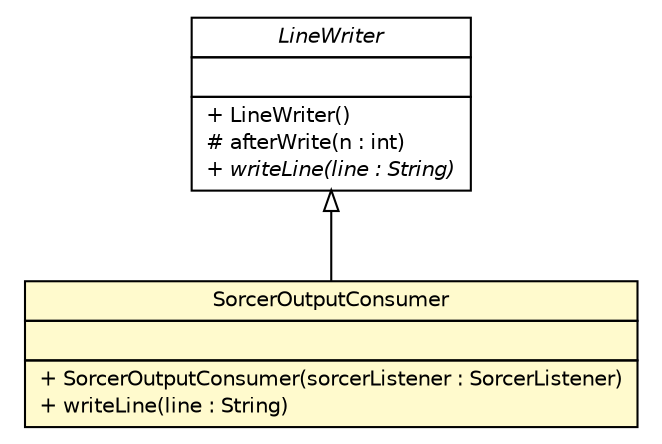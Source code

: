 #!/usr/local/bin/dot
#
# Class diagram 
# Generated by UMLGraph version R5_6 (http://www.umlgraph.org/)
#

digraph G {
	edge [fontname="Helvetica",fontsize=10,labelfontname="Helvetica",labelfontsize=10];
	node [fontname="Helvetica",fontsize=10,shape=plaintext];
	nodesep=0.25;
	ranksep=0.5;
	// sorcer.util.io.LineWriter
	c451262 [label=<<table title="sorcer.util.io.LineWriter" border="0" cellborder="1" cellspacing="0" cellpadding="2" port="p" href="../util/io/LineWriter.html">
		<tr><td><table border="0" cellspacing="0" cellpadding="1">
<tr><td align="center" balign="center"><font face="Helvetica-Oblique"> LineWriter </font></td></tr>
		</table></td></tr>
		<tr><td><table border="0" cellspacing="0" cellpadding="1">
<tr><td align="left" balign="left">  </td></tr>
		</table></td></tr>
		<tr><td><table border="0" cellspacing="0" cellpadding="1">
<tr><td align="left" balign="left"> + LineWriter() </td></tr>
<tr><td align="left" balign="left"> # afterWrite(n : int) </td></tr>
<tr><td align="left" balign="left"><font face="Helvetica-Oblique" point-size="10.0"> + writeLine(line : String) </font></td></tr>
		</table></td></tr>
		</table>>, URL="../util/io/LineWriter.html", fontname="Helvetica", fontcolor="black", fontsize=10.0];
	// sorcer.launcher.SorcerOutputConsumer
	c451679 [label=<<table title="sorcer.launcher.SorcerOutputConsumer" border="0" cellborder="1" cellspacing="0" cellpadding="2" port="p" bgcolor="lemonChiffon" href="./SorcerOutputConsumer.html">
		<tr><td><table border="0" cellspacing="0" cellpadding="1">
<tr><td align="center" balign="center"> SorcerOutputConsumer </td></tr>
		</table></td></tr>
		<tr><td><table border="0" cellspacing="0" cellpadding="1">
<tr><td align="left" balign="left">  </td></tr>
		</table></td></tr>
		<tr><td><table border="0" cellspacing="0" cellpadding="1">
<tr><td align="left" balign="left"> + SorcerOutputConsumer(sorcerListener : SorcerListener) </td></tr>
<tr><td align="left" balign="left"> + writeLine(line : String) </td></tr>
		</table></td></tr>
		</table>>, URL="./SorcerOutputConsumer.html", fontname="Helvetica", fontcolor="black", fontsize=10.0];
	//sorcer.launcher.SorcerOutputConsumer extends sorcer.util.io.LineWriter
	c451262:p -> c451679:p [dir=back,arrowtail=empty];
}

